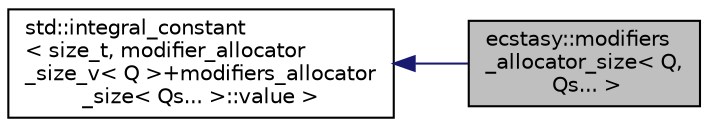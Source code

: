 digraph "ecstasy::modifiers_allocator_size&lt; Q, Qs... &gt;"
{
 // LATEX_PDF_SIZE
  edge [fontname="Helvetica",fontsize="10",labelfontname="Helvetica",labelfontsize="10"];
  node [fontname="Helvetica",fontsize="10",shape=record];
  rankdir="LR";
  Node1 [label="ecstasy::modifiers\l_allocator_size\< Q,\l Qs... \>",height=0.2,width=0.4,color="black", fillcolor="grey75", style="filled", fontcolor="black",tooltip="Get the allocator required size for a list of queryables."];
  Node2 -> Node1 [dir="back",color="midnightblue",fontsize="10",style="solid",fontname="Helvetica"];
  Node2 [label="std::integral_constant\l\< size_t, modifier_allocator\l_size_v\< Q \>+modifiers_allocator\l_size\< Qs... \>::value \>",height=0.2,width=0.4,color="black", fillcolor="white", style="filled",URL="/home/runner/work/ecstasy/ecstasy/doc/external/cppreference-doxygen-web.tag.xml$cpp/types/integral_constant.html",tooltip=" "];
}
